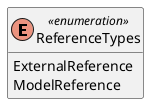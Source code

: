 @startuml
skinparam classAttributeIconSize 0
hide methods

enum ReferenceTypes <<enumeration>> {
  ExternalReference
  ModelReference
}
@enduml